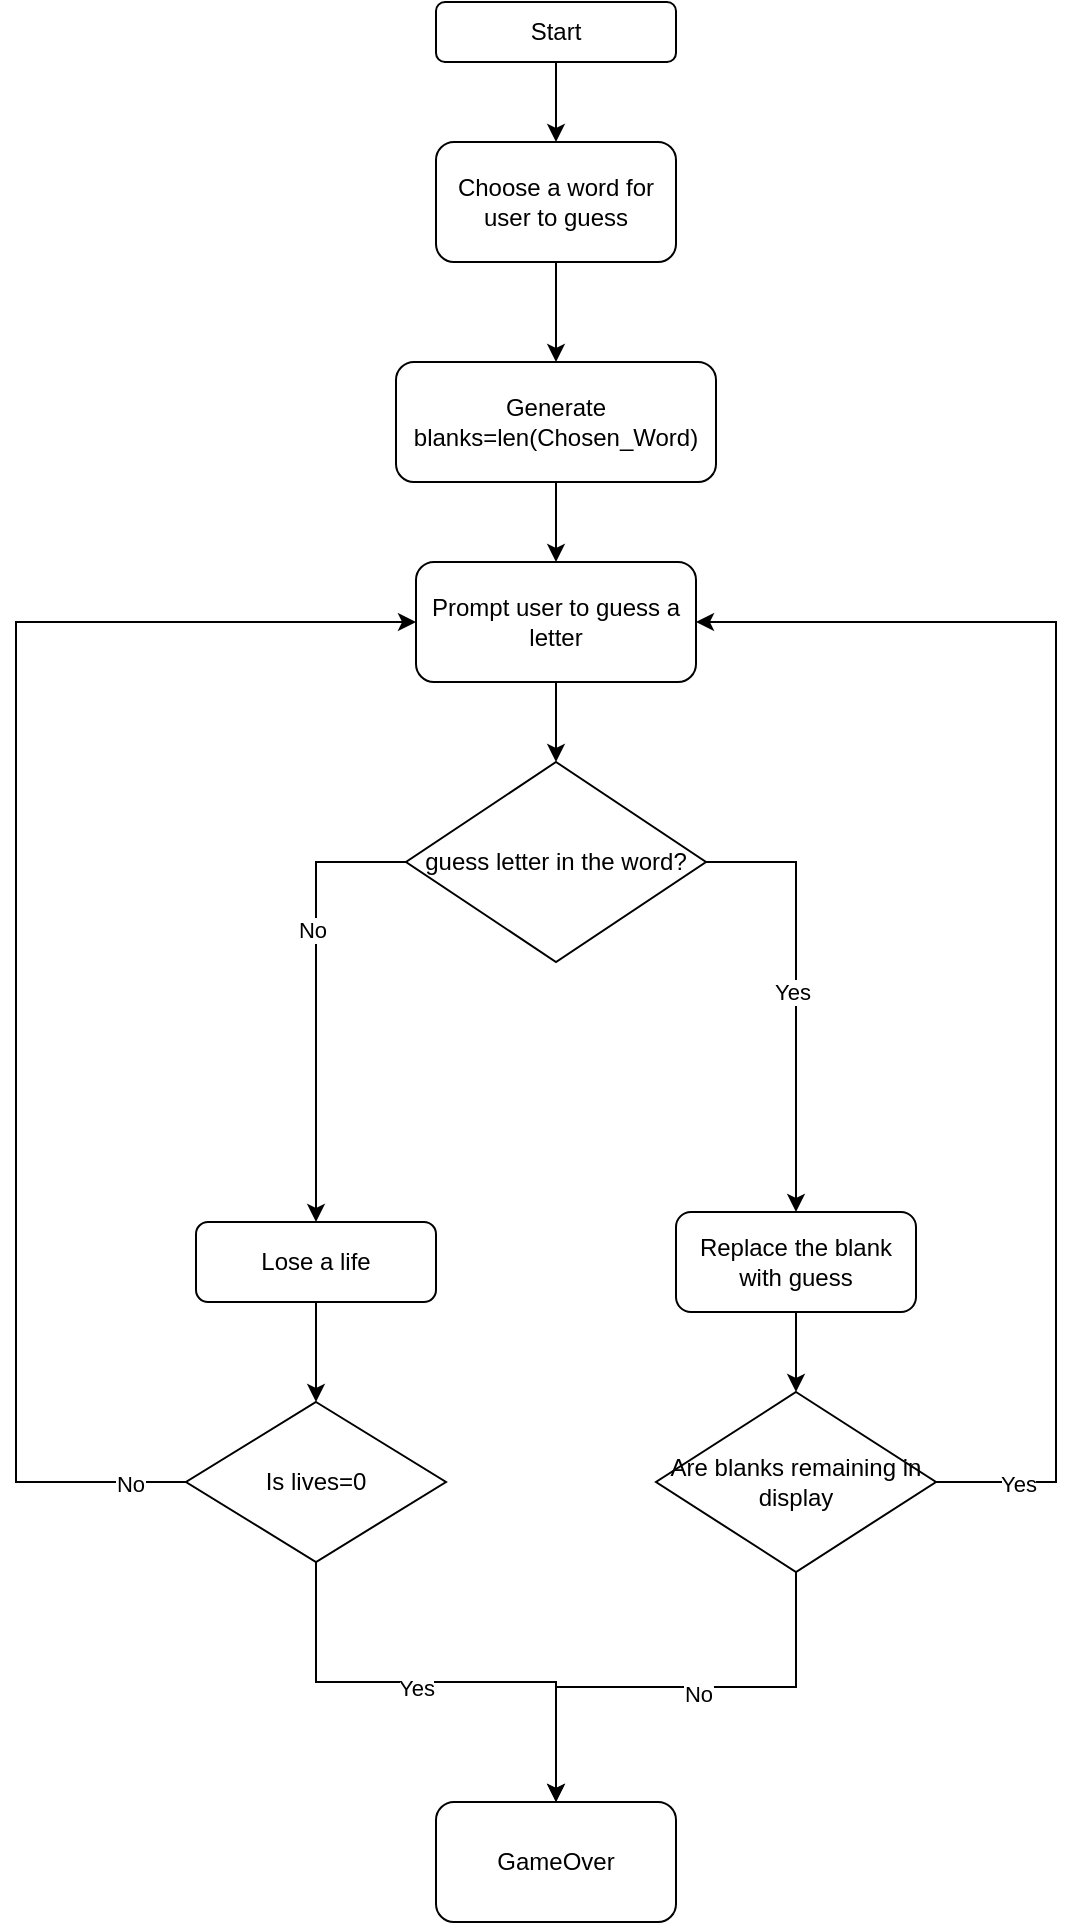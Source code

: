 <mxfile version="21.5.0" type="github">
  <diagram id="C5RBs43oDa-KdzZeNtuy" name="Page-1">
    <mxGraphModel dx="1379" dy="756" grid="1" gridSize="10" guides="1" tooltips="1" connect="1" arrows="1" fold="1" page="1" pageScale="1" pageWidth="827" pageHeight="1169" math="0" shadow="0">
      <root>
        <mxCell id="WIyWlLk6GJQsqaUBKTNV-0" />
        <mxCell id="WIyWlLk6GJQsqaUBKTNV-1" parent="WIyWlLk6GJQsqaUBKTNV-0" />
        <object label="Start" Start="" id="UIm_V3p2YlY12-lh-tef-0">
          <mxCell style="rounded=1;whiteSpace=wrap;html=1;" vertex="1" parent="WIyWlLk6GJQsqaUBKTNV-1">
            <mxGeometry x="330" y="40" width="120" height="30" as="geometry" />
          </mxCell>
        </object>
        <mxCell id="UIm_V3p2YlY12-lh-tef-1" value="Choose a word for user to guess" style="rounded=1;whiteSpace=wrap;html=1;" vertex="1" parent="WIyWlLk6GJQsqaUBKTNV-1">
          <mxGeometry x="330" y="110" width="120" height="60" as="geometry" />
        </mxCell>
        <mxCell id="UIm_V3p2YlY12-lh-tef-2" value="Generate&lt;br&gt;blanks=len(Chosen_Word)" style="rounded=1;whiteSpace=wrap;html=1;" vertex="1" parent="WIyWlLk6GJQsqaUBKTNV-1">
          <mxGeometry x="310" y="220" width="160" height="60" as="geometry" />
        </mxCell>
        <mxCell id="UIm_V3p2YlY12-lh-tef-3" value="Prompt user to guess a letter" style="rounded=1;whiteSpace=wrap;html=1;" vertex="1" parent="WIyWlLk6GJQsqaUBKTNV-1">
          <mxGeometry x="320" y="320" width="140" height="60" as="geometry" />
        </mxCell>
        <mxCell id="UIm_V3p2YlY12-lh-tef-6" value="guess letter in the word?" style="rhombus;whiteSpace=wrap;html=1;" vertex="1" parent="WIyWlLk6GJQsqaUBKTNV-1">
          <mxGeometry x="315" y="420" width="150" height="100" as="geometry" />
        </mxCell>
        <mxCell id="UIm_V3p2YlY12-lh-tef-7" value="Lose a life" style="rounded=1;whiteSpace=wrap;html=1;" vertex="1" parent="WIyWlLk6GJQsqaUBKTNV-1">
          <mxGeometry x="210" y="650" width="120" height="40" as="geometry" />
        </mxCell>
        <mxCell id="UIm_V3p2YlY12-lh-tef-8" value="Replace the blank with guess" style="rounded=1;whiteSpace=wrap;html=1;" vertex="1" parent="WIyWlLk6GJQsqaUBKTNV-1">
          <mxGeometry x="450" y="645" width="120" height="50" as="geometry" />
        </mxCell>
        <object label="" Text="No" id="UIm_V3p2YlY12-lh-tef-10">
          <mxCell style="endArrow=classic;html=1;rounded=0;exitX=0;exitY=0.5;exitDx=0;exitDy=0;edgeStyle=orthogonalEdgeStyle;fontSize=12;fontColor=#d9baba;" edge="1" parent="WIyWlLk6GJQsqaUBKTNV-1" source="UIm_V3p2YlY12-lh-tef-6" target="UIm_V3p2YlY12-lh-tef-7">
            <mxGeometry width="50" height="50" relative="1" as="geometry">
              <mxPoint x="390" y="760" as="sourcePoint" />
              <mxPoint x="440" y="710" as="targetPoint" />
            </mxGeometry>
          </mxCell>
        </object>
        <mxCell id="UIm_V3p2YlY12-lh-tef-11" value="No" style="edgeLabel;html=1;align=center;verticalAlign=middle;resizable=0;points=[];" vertex="1" connectable="0" parent="UIm_V3p2YlY12-lh-tef-10">
          <mxGeometry x="-0.298" y="-2" relative="1" as="geometry">
            <mxPoint as="offset" />
          </mxGeometry>
        </mxCell>
        <mxCell id="UIm_V3p2YlY12-lh-tef-12" value="" style="endArrow=classic;html=1;rounded=0;exitX=1;exitY=0.5;exitDx=0;exitDy=0;edgeStyle=orthogonalEdgeStyle;" edge="1" parent="WIyWlLk6GJQsqaUBKTNV-1" source="UIm_V3p2YlY12-lh-tef-6" target="UIm_V3p2YlY12-lh-tef-8">
          <mxGeometry width="50" height="50" relative="1" as="geometry">
            <mxPoint x="390" y="760" as="sourcePoint" />
            <mxPoint x="440" y="710" as="targetPoint" />
          </mxGeometry>
        </mxCell>
        <mxCell id="UIm_V3p2YlY12-lh-tef-13" value="Yes" style="edgeLabel;html=1;align=center;verticalAlign=middle;resizable=0;points=[];" vertex="1" connectable="0" parent="UIm_V3p2YlY12-lh-tef-12">
          <mxGeometry y="-2" relative="1" as="geometry">
            <mxPoint as="offset" />
          </mxGeometry>
        </mxCell>
        <mxCell id="UIm_V3p2YlY12-lh-tef-14" value="Is&amp;nbsp;lives=0" style="rhombus;whiteSpace=wrap;html=1;" vertex="1" parent="WIyWlLk6GJQsqaUBKTNV-1">
          <mxGeometry x="205" y="740" width="130" height="80" as="geometry" />
        </mxCell>
        <mxCell id="UIm_V3p2YlY12-lh-tef-15" value="" style="endArrow=classic;html=1;rounded=0;exitX=0;exitY=0.5;exitDx=0;exitDy=0;entryX=0;entryY=0.5;entryDx=0;entryDy=0;edgeStyle=orthogonalEdgeStyle;" edge="1" parent="WIyWlLk6GJQsqaUBKTNV-1" source="UIm_V3p2YlY12-lh-tef-14" target="UIm_V3p2YlY12-lh-tef-3">
          <mxGeometry width="50" height="50" relative="1" as="geometry">
            <mxPoint x="350" y="860" as="sourcePoint" />
            <mxPoint x="120" y="400" as="targetPoint" />
            <Array as="points">
              <mxPoint x="120" y="780" />
              <mxPoint x="120" y="350" />
            </Array>
          </mxGeometry>
        </mxCell>
        <mxCell id="UIm_V3p2YlY12-lh-tef-16" value="No" style="edgeLabel;html=1;align=center;verticalAlign=middle;resizable=0;points=[];" vertex="1" connectable="0" parent="UIm_V3p2YlY12-lh-tef-15">
          <mxGeometry x="-0.92" y="1" relative="1" as="geometry">
            <mxPoint as="offset" />
          </mxGeometry>
        </mxCell>
        <mxCell id="UIm_V3p2YlY12-lh-tef-17" value="" style="endArrow=classic;html=1;rounded=0;" edge="1" parent="WIyWlLk6GJQsqaUBKTNV-1" source="UIm_V3p2YlY12-lh-tef-0" target="UIm_V3p2YlY12-lh-tef-1">
          <mxGeometry width="50" height="50" relative="1" as="geometry">
            <mxPoint x="390" y="180" as="sourcePoint" />
            <mxPoint x="440" y="130" as="targetPoint" />
          </mxGeometry>
        </mxCell>
        <mxCell id="UIm_V3p2YlY12-lh-tef-18" value="" style="endArrow=classic;html=1;rounded=0;" edge="1" parent="WIyWlLk6GJQsqaUBKTNV-1" source="UIm_V3p2YlY12-lh-tef-1" target="UIm_V3p2YlY12-lh-tef-2">
          <mxGeometry width="50" height="50" relative="1" as="geometry">
            <mxPoint x="390" y="180" as="sourcePoint" />
            <mxPoint x="440" y="190" as="targetPoint" />
          </mxGeometry>
        </mxCell>
        <mxCell id="UIm_V3p2YlY12-lh-tef-19" value="" style="endArrow=classic;html=1;rounded=0;exitX=0.5;exitY=1;exitDx=0;exitDy=0;" edge="1" parent="WIyWlLk6GJQsqaUBKTNV-1" source="UIm_V3p2YlY12-lh-tef-2" target="UIm_V3p2YlY12-lh-tef-3">
          <mxGeometry width="50" height="50" relative="1" as="geometry">
            <mxPoint x="620" y="340" as="sourcePoint" />
            <mxPoint x="670" y="290" as="targetPoint" />
          </mxGeometry>
        </mxCell>
        <mxCell id="UIm_V3p2YlY12-lh-tef-20" value="" style="endArrow=classic;html=1;rounded=0;exitX=0.5;exitY=1;exitDx=0;exitDy=0;entryX=0.5;entryY=0;entryDx=0;entryDy=0;" edge="1" parent="WIyWlLk6GJQsqaUBKTNV-1" source="UIm_V3p2YlY12-lh-tef-3" target="UIm_V3p2YlY12-lh-tef-6">
          <mxGeometry width="50" height="50" relative="1" as="geometry">
            <mxPoint x="600" y="360" as="sourcePoint" />
            <mxPoint x="650" y="310" as="targetPoint" />
          </mxGeometry>
        </mxCell>
        <mxCell id="UIm_V3p2YlY12-lh-tef-21" value="" style="endArrow=classic;html=1;rounded=0;exitX=0.5;exitY=1;exitDx=0;exitDy=0;entryX=0.5;entryY=0;entryDx=0;entryDy=0;" edge="1" parent="WIyWlLk6GJQsqaUBKTNV-1" source="UIm_V3p2YlY12-lh-tef-7" target="UIm_V3p2YlY12-lh-tef-14">
          <mxGeometry width="50" height="50" relative="1" as="geometry">
            <mxPoint x="430" y="860" as="sourcePoint" />
            <mxPoint x="480" y="810" as="targetPoint" />
          </mxGeometry>
        </mxCell>
        <mxCell id="UIm_V3p2YlY12-lh-tef-22" value="" style="endArrow=classic;html=1;rounded=0;exitX=0.5;exitY=1;exitDx=0;exitDy=0;entryX=0.5;entryY=0;entryDx=0;entryDy=0;" edge="1" parent="WIyWlLk6GJQsqaUBKTNV-1" source="UIm_V3p2YlY12-lh-tef-8" target="UIm_V3p2YlY12-lh-tef-23">
          <mxGeometry width="50" height="50" relative="1" as="geometry">
            <mxPoint x="390" y="650" as="sourcePoint" />
            <mxPoint x="440" y="600" as="targetPoint" />
          </mxGeometry>
        </mxCell>
        <mxCell id="UIm_V3p2YlY12-lh-tef-23" value="Are blanks remaining in display" style="rhombus;whiteSpace=wrap;html=1;" vertex="1" parent="WIyWlLk6GJQsqaUBKTNV-1">
          <mxGeometry x="440" y="735" width="140" height="90" as="geometry" />
        </mxCell>
        <mxCell id="UIm_V3p2YlY12-lh-tef-24" value="" style="endArrow=classic;html=1;rounded=0;exitX=1;exitY=0.5;exitDx=0;exitDy=0;entryX=1;entryY=0.5;entryDx=0;entryDy=0;edgeStyle=orthogonalEdgeStyle;" edge="1" parent="WIyWlLk6GJQsqaUBKTNV-1" source="UIm_V3p2YlY12-lh-tef-23" target="UIm_V3p2YlY12-lh-tef-3">
          <mxGeometry width="50" height="50" relative="1" as="geometry">
            <mxPoint x="770" y="750" as="sourcePoint" />
            <mxPoint x="650" y="320" as="targetPoint" />
            <Array as="points">
              <mxPoint x="640" y="780" />
              <mxPoint x="640" y="350" />
            </Array>
          </mxGeometry>
        </mxCell>
        <mxCell id="UIm_V3p2YlY12-lh-tef-25" value="Yes" style="edgeLabel;html=1;align=center;verticalAlign=middle;resizable=0;points=[];" vertex="1" connectable="0" parent="UIm_V3p2YlY12-lh-tef-24">
          <mxGeometry x="-0.878" y="-1" relative="1" as="geometry">
            <mxPoint as="offset" />
          </mxGeometry>
        </mxCell>
        <mxCell id="UIm_V3p2YlY12-lh-tef-26" value="GameOver" style="rounded=1;whiteSpace=wrap;html=1;" vertex="1" parent="WIyWlLk6GJQsqaUBKTNV-1">
          <mxGeometry x="330" y="940" width="120" height="60" as="geometry" />
        </mxCell>
        <mxCell id="UIm_V3p2YlY12-lh-tef-27" value="" style="endArrow=classic;html=1;rounded=0;exitX=0.5;exitY=1;exitDx=0;exitDy=0;entryX=0.5;entryY=0;entryDx=0;entryDy=0;edgeStyle=orthogonalEdgeStyle;" edge="1" parent="WIyWlLk6GJQsqaUBKTNV-1" source="UIm_V3p2YlY12-lh-tef-14" target="UIm_V3p2YlY12-lh-tef-26">
          <mxGeometry width="50" height="50" relative="1" as="geometry">
            <mxPoint x="350" y="840" as="sourcePoint" />
            <mxPoint x="400" y="790" as="targetPoint" />
          </mxGeometry>
        </mxCell>
        <mxCell id="UIm_V3p2YlY12-lh-tef-29" value="Yes" style="edgeLabel;html=1;align=center;verticalAlign=middle;resizable=0;points=[];" vertex="1" connectable="0" parent="UIm_V3p2YlY12-lh-tef-27">
          <mxGeometry x="-0.083" y="-3" relative="1" as="geometry">
            <mxPoint as="offset" />
          </mxGeometry>
        </mxCell>
        <mxCell id="UIm_V3p2YlY12-lh-tef-28" value="" style="endArrow=classic;html=1;rounded=0;exitX=0.5;exitY=1;exitDx=0;exitDy=0;entryX=0.5;entryY=0;entryDx=0;entryDy=0;edgeStyle=orthogonalEdgeStyle;" edge="1" parent="WIyWlLk6GJQsqaUBKTNV-1" source="UIm_V3p2YlY12-lh-tef-23" target="UIm_V3p2YlY12-lh-tef-26">
          <mxGeometry width="50" height="50" relative="1" as="geometry">
            <mxPoint x="370" y="785" as="sourcePoint" />
            <mxPoint x="420" y="735" as="targetPoint" />
          </mxGeometry>
        </mxCell>
        <mxCell id="UIm_V3p2YlY12-lh-tef-30" value="No" style="edgeLabel;html=1;align=center;verticalAlign=middle;resizable=0;points=[];" vertex="1" connectable="0" parent="UIm_V3p2YlY12-lh-tef-28">
          <mxGeometry x="-0.085" y="3" relative="1" as="geometry">
            <mxPoint x="1" as="offset" />
          </mxGeometry>
        </mxCell>
      </root>
    </mxGraphModel>
  </diagram>
</mxfile>
